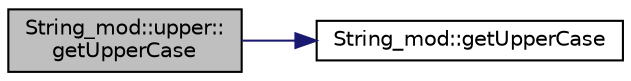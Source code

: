 digraph "String_mod::upper::getUpperCase"
{
 // LATEX_PDF_SIZE
  edge [fontname="Helvetica",fontsize="10",labelfontname="Helvetica",labelfontsize="10"];
  node [fontname="Helvetica",fontsize="10",shape=record];
  rankdir="LR";
  Node1 [label="String_mod::upper::\lgetUpperCase",height=0.2,width=0.4,color="black", fillcolor="grey75", style="filled", fontcolor="black",tooltip="Return the uppercase of the input assumed-size character vector."];
  Node1 -> Node2 [color="midnightblue",fontsize="10",style="solid",fontname="Helvetica"];
  Node2 [label="String_mod::getUpperCase",height=0.2,width=0.4,color="black", fillcolor="white", style="filled",URL="$namespaceString__mod.html#a7812197cf955b4b2c1b1965e3b038073",tooltip="Return the uppercase of the input assumed-size character vector."];
}
